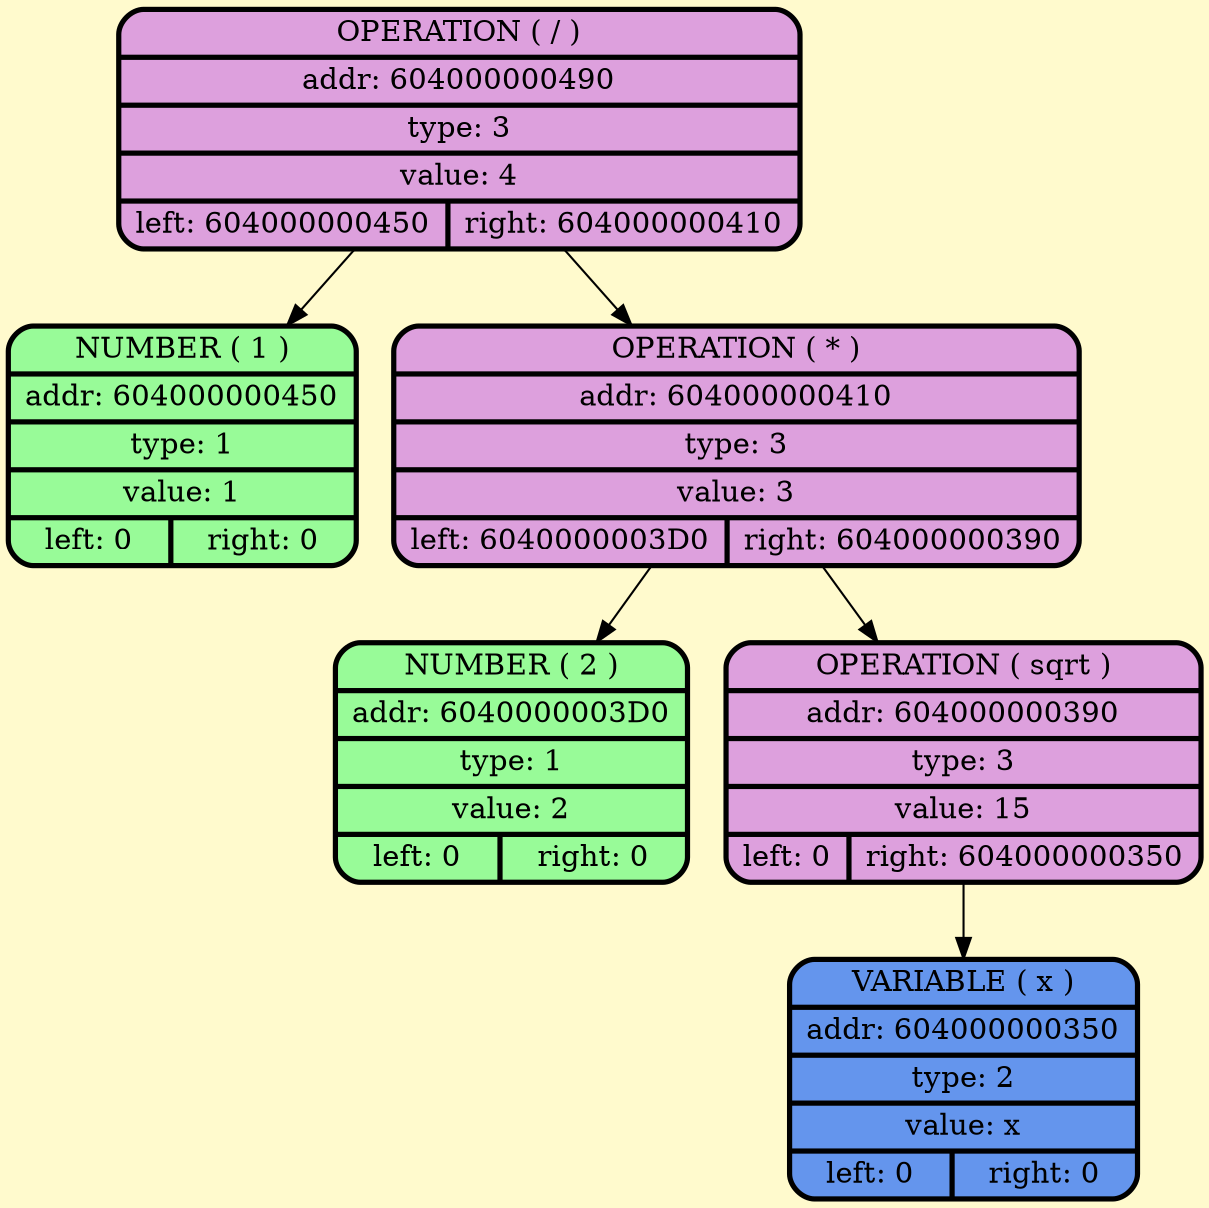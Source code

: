 digraph G {
    node [style=filled, fontcolor=darkblue, fillcolor=peachpuff, color="#252A34", penwidth=2.5];
    bgcolor="lemonchiffon";

node_0x604000000490 [shape=Mrecord; style = filled; fillcolor=plum; color = "#000000"; fontcolor = "#000000";label=" {OPERATION ( / ) | addr: 604000000490 | type: 3 | value: 4 | {left: 604000000450 | right: 604000000410}} "];
    node_0x604000000450 [shape=Mrecord; style = filled; fillcolor = palegreen; color = "#000000"; fontcolor = "#000000";  label="  {NUMBER ( 1 )| addr: 604000000450 | type: 1| value: 1 | {left: 0 | right: 0}} "];
node_0x604000000410 [shape=Mrecord; style = filled; fillcolor=plum; color = "#000000"; fontcolor = "#000000";label=" {OPERATION ( * ) | addr: 604000000410 | type: 3 | value: 3 | {left: 6040000003D0 | right: 604000000390}} "];
    node_0x6040000003d0 [shape=Mrecord; style = filled; fillcolor = palegreen; color = "#000000"; fontcolor = "#000000";  label="  {NUMBER ( 2 )| addr: 6040000003D0 | type: 1| value: 2 | {left: 0 | right: 0}} "];
node_0x604000000390 [shape=Mrecord; style = filled; fillcolor=plum; color = "#000000"; fontcolor = "#000000";label=" {OPERATION ( sqrt ) | addr: 604000000390 | type: 3 | value: 15 | {left: 0 | right: 604000000350}} "];
    node_0x604000000350 [shape=Mrecord; style = filled; fillcolor = cornflowerblue; color = "#000000"; fontcolor = "#000000";  label="  {VARIABLE ( x )| addr: 604000000350 | type: 2| value: x | {left: 0 | right: 0}} "];
    node_0x604000000490 -> node_0x604000000450;
    node_0x604000000490 -> node_0x604000000410;
    node_0x604000000410 -> node_0x6040000003d0;
    node_0x604000000410 -> node_0x604000000390;
    node_0x604000000390 -> node_0x604000000350;
}
